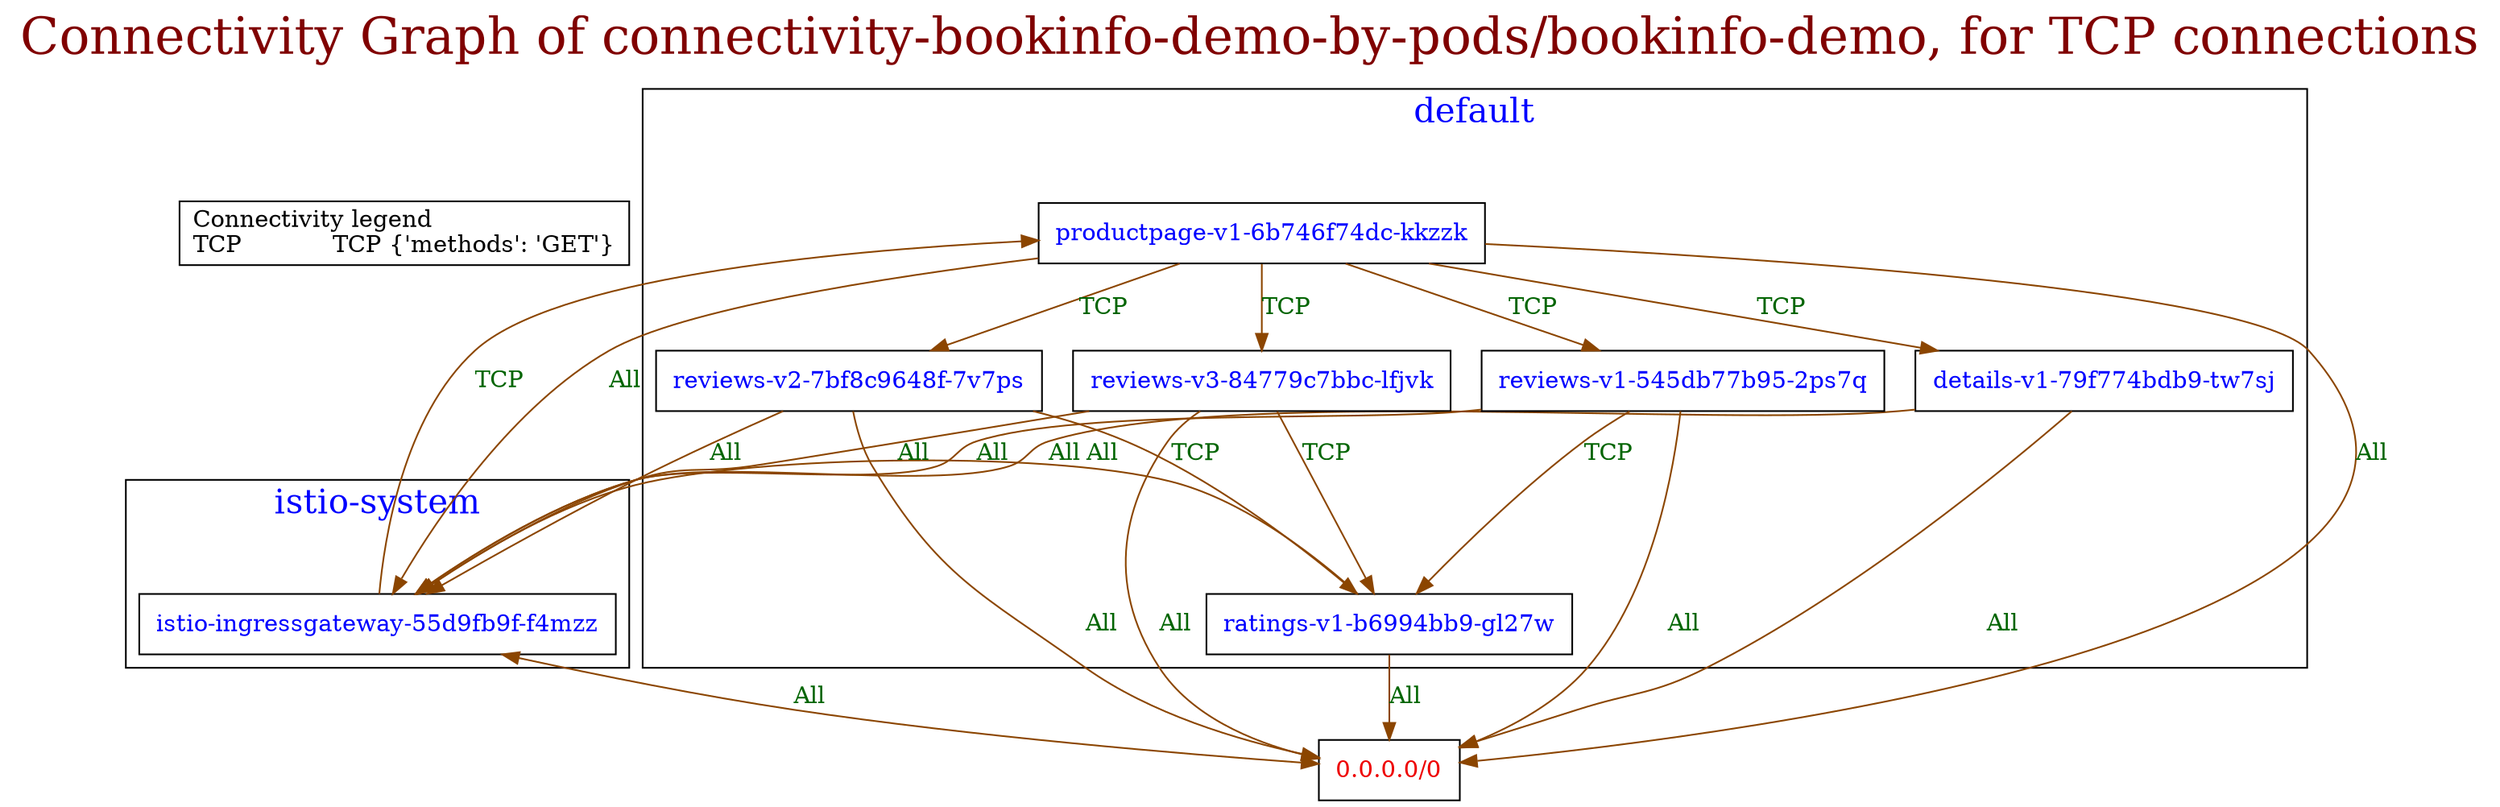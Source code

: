 // The Connectivity Graph of connectivity-bookinfo-demo-by-pods/bookinfo-demo, for TCP connections
digraph {
	label="Connectivity Graph of connectivity-bookinfo-demo-by-pods/bookinfo-demo, for TCP connections"	labelloc = "t"
	fontsize=30
	fontcolor=webmaroon
	dict_box [label="Connectivity legend\lTCP            TCP {'methods': 'GET'}\l" shape=box]
	"0.0.0.0/0" [label=<<table border="0" cellspacing="0"><tr><td>0.0.0.0/0</td></tr></table>> shape=box fontcolor=red2]
subgraph cluster_default_namespace{
	label="default"
	fontsize=20
	fontcolor=blue
	"default/details-v1-79f774bdb9-tw7sj" [label=<<table border="0" cellspacing="0"><tr><td>details-v1-79f774bdb9-tw7sj</td></tr></table>> shape=box fontcolor=blue]
	"default/productpage-v1-6b746f74dc-kkzzk" [label=<<table border="0" cellspacing="0"><tr><td>productpage-v1-6b746f74dc-kkzzk</td></tr></table>> shape=box fontcolor=blue]
	"default/ratings-v1-b6994bb9-gl27w" [label=<<table border="0" cellspacing="0"><tr><td>ratings-v1-b6994bb9-gl27w</td></tr></table>> shape=box fontcolor=blue]
	"default/reviews-v1-545db77b95-2ps7q" [label=<<table border="0" cellspacing="0"><tr><td>reviews-v1-545db77b95-2ps7q</td></tr></table>> shape=box fontcolor=blue]
	"default/reviews-v2-7bf8c9648f-7v7ps" [label=<<table border="0" cellspacing="0"><tr><td>reviews-v2-7bf8c9648f-7v7ps</td></tr></table>> shape=box fontcolor=blue]
	"default/reviews-v3-84779c7bbc-lfjvk" [label=<<table border="0" cellspacing="0"><tr><td>reviews-v3-84779c7bbc-lfjvk</td></tr></table>> shape=box fontcolor=blue]
}
subgraph cluster_istio_system_namespace{
	label="istio-system"
	fontsize=20
	fontcolor=blue
	"istio-system/istio-ingressgateway-55d9fb9f-f4mzz" [label=<<table border="0" cellspacing="0"><tr><td>istio-ingressgateway-55d9fb9f-f4mzz</td></tr></table>> shape=box fontcolor=blue]
}
	"default/details-v1-79f774bdb9-tw7sj" -> "0.0.0.0/0"[label="All" color=darkorange4 fontcolor=darkgreen dir=both arrowhead=normal arrowtail=none]
	"default/details-v1-79f774bdb9-tw7sj" -> "istio-system/istio-ingressgateway-55d9fb9f-f4mzz"[label="All" color=darkorange4 fontcolor=darkgreen dir=both arrowhead=normal arrowtail=none]
	"default/productpage-v1-6b746f74dc-kkzzk" -> "0.0.0.0/0"[label="All" color=darkorange4 fontcolor=darkgreen dir=both arrowhead=normal arrowtail=none]
	"default/productpage-v1-6b746f74dc-kkzzk" -> "default/details-v1-79f774bdb9-tw7sj"[label="TCP" color=darkorange4 fontcolor=darkgreen dir=both arrowhead=normal arrowtail=none]
	"default/productpage-v1-6b746f74dc-kkzzk" -> "default/reviews-v1-545db77b95-2ps7q"[label="TCP" color=darkorange4 fontcolor=darkgreen dir=both arrowhead=normal arrowtail=none]
	"default/productpage-v1-6b746f74dc-kkzzk" -> "default/reviews-v2-7bf8c9648f-7v7ps"[label="TCP" color=darkorange4 fontcolor=darkgreen dir=both arrowhead=normal arrowtail=none]
	"default/productpage-v1-6b746f74dc-kkzzk" -> "default/reviews-v3-84779c7bbc-lfjvk"[label="TCP" color=darkorange4 fontcolor=darkgreen dir=both arrowhead=normal arrowtail=none]
	"default/productpage-v1-6b746f74dc-kkzzk" -> "istio-system/istio-ingressgateway-55d9fb9f-f4mzz"[label="All" color=darkorange4 fontcolor=darkgreen dir=both arrowhead=normal arrowtail=none]
	"default/ratings-v1-b6994bb9-gl27w" -> "0.0.0.0/0"[label="All" color=darkorange4 fontcolor=darkgreen dir=both arrowhead=normal arrowtail=none]
	"default/ratings-v1-b6994bb9-gl27w" -> "istio-system/istio-ingressgateway-55d9fb9f-f4mzz"[label="All" color=darkorange4 fontcolor=darkgreen dir=both arrowhead=normal arrowtail=none]
	"default/reviews-v1-545db77b95-2ps7q" -> "0.0.0.0/0"[label="All" color=darkorange4 fontcolor=darkgreen dir=both arrowhead=normal arrowtail=none]
	"default/reviews-v1-545db77b95-2ps7q" -> "default/ratings-v1-b6994bb9-gl27w"[label="TCP" color=darkorange4 fontcolor=darkgreen dir=both arrowhead=normal arrowtail=none]
	"default/reviews-v1-545db77b95-2ps7q" -> "istio-system/istio-ingressgateway-55d9fb9f-f4mzz"[label="All" color=darkorange4 fontcolor=darkgreen dir=both arrowhead=normal arrowtail=none]
	"default/reviews-v2-7bf8c9648f-7v7ps" -> "0.0.0.0/0"[label="All" color=darkorange4 fontcolor=darkgreen dir=both arrowhead=normal arrowtail=none]
	"default/reviews-v2-7bf8c9648f-7v7ps" -> "default/ratings-v1-b6994bb9-gl27w"[label="TCP" color=darkorange4 fontcolor=darkgreen dir=both arrowhead=normal arrowtail=none]
	"default/reviews-v2-7bf8c9648f-7v7ps" -> "istio-system/istio-ingressgateway-55d9fb9f-f4mzz"[label="All" color=darkorange4 fontcolor=darkgreen dir=both arrowhead=normal arrowtail=none]
	"default/reviews-v3-84779c7bbc-lfjvk" -> "0.0.0.0/0"[label="All" color=darkorange4 fontcolor=darkgreen dir=both arrowhead=normal arrowtail=none]
	"default/reviews-v3-84779c7bbc-lfjvk" -> "default/ratings-v1-b6994bb9-gl27w"[label="TCP" color=darkorange4 fontcolor=darkgreen dir=both arrowhead=normal arrowtail=none]
	"default/reviews-v3-84779c7bbc-lfjvk" -> "istio-system/istio-ingressgateway-55d9fb9f-f4mzz"[label="All" color=darkorange4 fontcolor=darkgreen dir=both arrowhead=normal arrowtail=none]
	"istio-system/istio-ingressgateway-55d9fb9f-f4mzz" -> "0.0.0.0/0"[label="All" color=darkorange4 fontcolor=darkgreen dir=both arrowhead=normal arrowtail=normal]
	"istio-system/istio-ingressgateway-55d9fb9f-f4mzz" -> "default/productpage-v1-6b746f74dc-kkzzk"[label="TCP" color=darkorange4 fontcolor=darkgreen dir=both arrowhead=normal arrowtail=none]
}
// The Connectivity Graph of connectivity-bookinfo-demo-by-pods/bookinfo-demo, for non-TCP connections
digraph {
	label="Connectivity Graph of connectivity-bookinfo-demo-by-pods/bookinfo-demo, for non-TCP connections"	labelloc = "t"
	fontsize=30
	fontcolor=webmaroon
	"0.0.0.0/0" [label=<<table border="0" cellspacing="0"><tr><td>0.0.0.0/0</td></tr></table>> shape=box fontcolor=red2]
	"clique_1" [shape=egg fontcolor=indigo color=indigo width=0.2 height=0.2 label=clq fontsize=10 margin=0  xlabel="All"]
subgraph cluster_default_namespace{
	label="default"
	fontsize=20
	fontcolor=blue
	"clique_0" [shape=egg fontcolor=indigo color=indigo width=0.2 height=0.2 label=clq fontsize=10 margin=0  xlabel="All"]
	"default/details-v1-79f774bdb9-tw7sj" [label=<<table border="0" cellspacing="0"><tr><td>details-v1-79f774bdb9-tw7sj</td></tr></table>> shape=box fontcolor=blue]
	"default/productpage-v1-6b746f74dc-kkzzk" [label=<<table border="0" cellspacing="0"><tr><td>productpage-v1-6b746f74dc-kkzzk</td></tr></table>> shape=box fontcolor=blue]
	"default/ratings-v1-b6994bb9-gl27w" [label=<<table border="0" cellspacing="0"><tr><td>ratings-v1-b6994bb9-gl27w</td></tr></table>> shape=box fontcolor=blue]
	"default/reviews-v1-545db77b95-2ps7q" [label=<<table border="0" cellspacing="0"><tr><td>reviews-v1-545db77b95-2ps7q</td></tr></table>> shape=box fontcolor=blue]
	"default/reviews-v2-7bf8c9648f-7v7ps" [label=<<table border="0" cellspacing="0"><tr><td>reviews-v2-7bf8c9648f-7v7ps</td></tr></table>> shape=box fontcolor=blue]
	"default/reviews-v3-84779c7bbc-lfjvk" [label=<<table border="0" cellspacing="0"><tr><td>reviews-v3-84779c7bbc-lfjvk</td></tr></table>> shape=box fontcolor=blue]
}
subgraph cluster_istio_system_namespace{
	label="istio-system"
	fontsize=20
	fontcolor=blue
	"istio-system/istio-ingressgateway-55d9fb9f-f4mzz" [label=<<table border="0" cellspacing="0"><tr><td>istio-ingressgateway-55d9fb9f-f4mzz</td></tr></table>> shape=box fontcolor=blue]
}
	"0.0.0.0/0" -> "clique_1"[ color=indigo fontcolor=darkgreen dir=both arrowhead=none arrowtail=none]
	"clique_0" -> "clique_1"[ color=indigo fontcolor=darkgreen dir=both arrowhead=none arrowtail=none]
	"clique_0" -> "default/details-v1-79f774bdb9-tw7sj"[ color=indigo fontcolor=darkgreen dir=both arrowhead=none arrowtail=none]
	"clique_0" -> "default/productpage-v1-6b746f74dc-kkzzk"[ color=indigo fontcolor=darkgreen dir=both arrowhead=none arrowtail=none]
	"clique_0" -> "default/ratings-v1-b6994bb9-gl27w"[ color=indigo fontcolor=darkgreen dir=both arrowhead=none arrowtail=none]
	"clique_0" -> "default/reviews-v1-545db77b95-2ps7q"[ color=indigo fontcolor=darkgreen dir=both arrowhead=none arrowtail=none]
	"clique_0" -> "default/reviews-v2-7bf8c9648f-7v7ps"[ color=indigo fontcolor=darkgreen dir=both arrowhead=none arrowtail=none]
	"clique_0" -> "default/reviews-v3-84779c7bbc-lfjvk"[ color=indigo fontcolor=darkgreen dir=both arrowhead=none arrowtail=none]
	"istio-system/istio-ingressgateway-55d9fb9f-f4mzz" -> "clique_1"[ color=indigo fontcolor=darkgreen dir=both arrowhead=none arrowtail=none]
}
